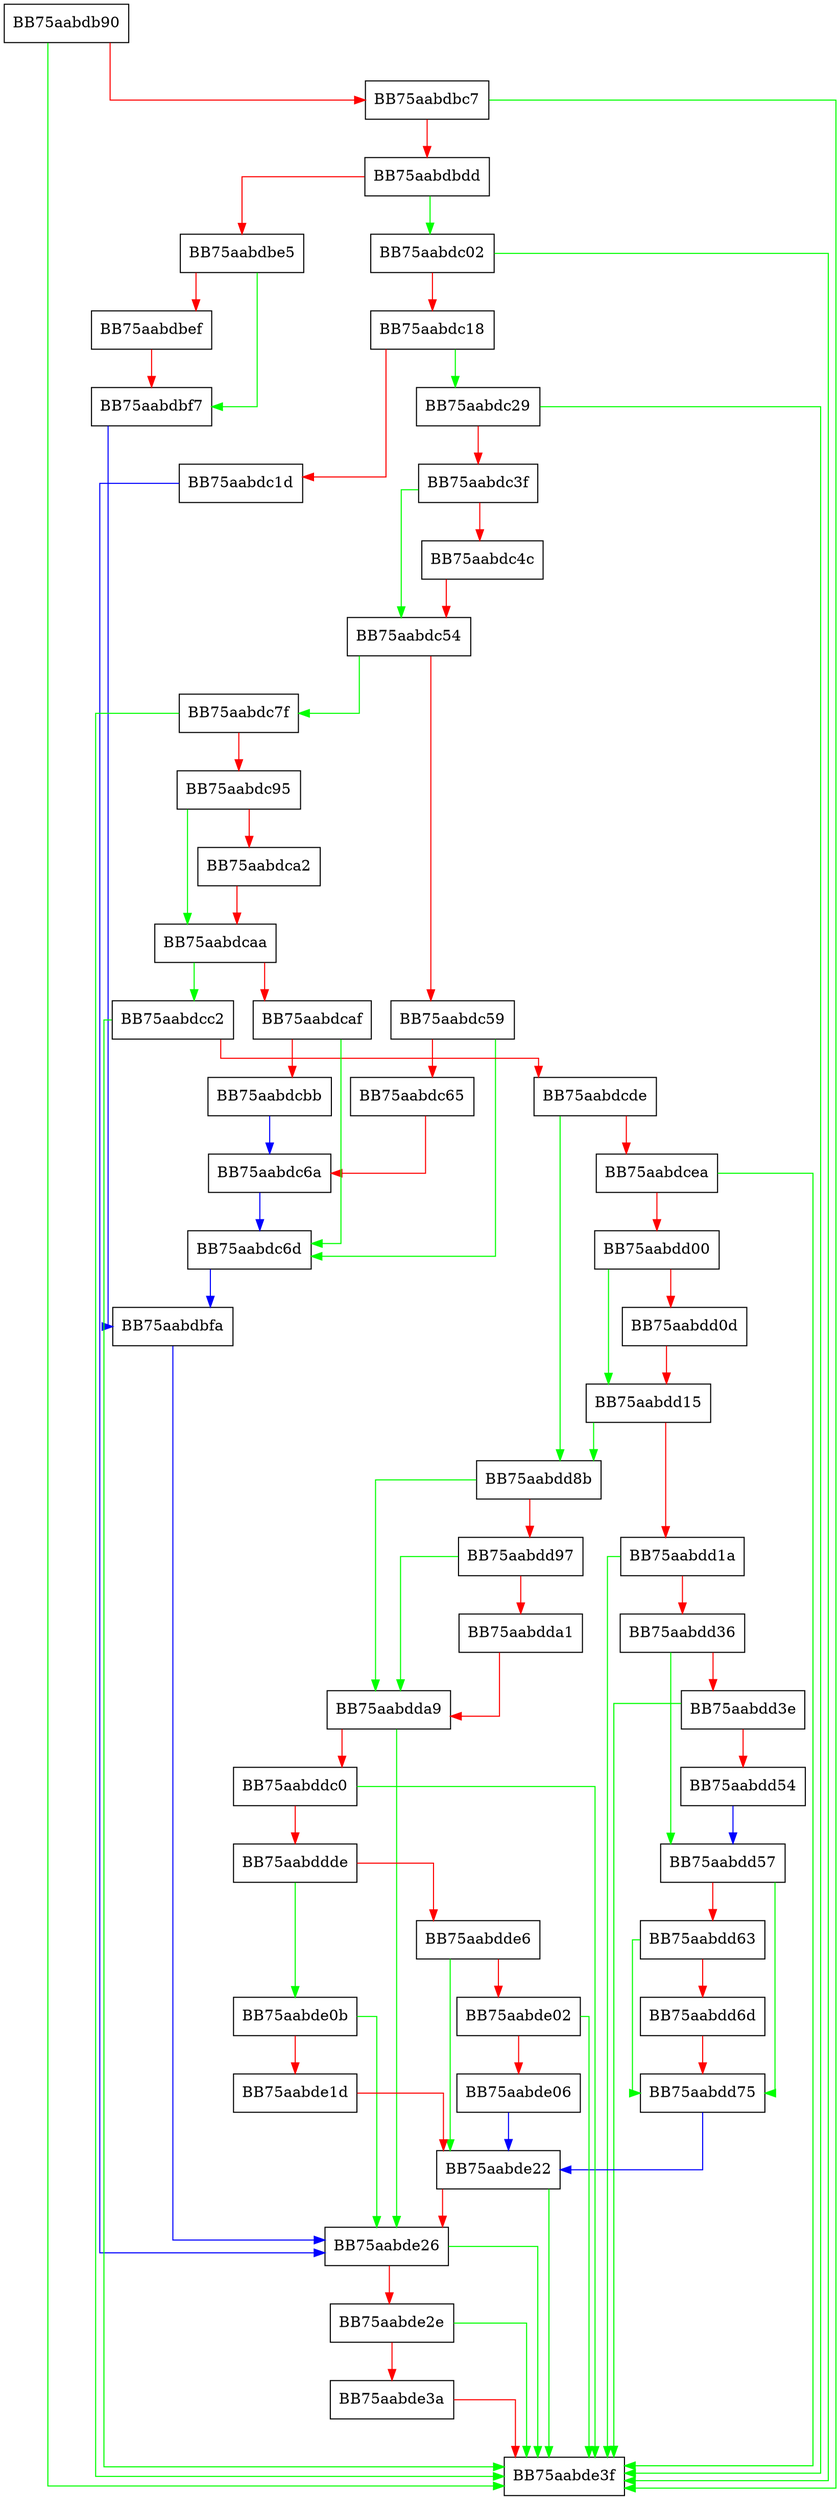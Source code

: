 digraph getLength {
  node [shape="box"];
  graph [splines=ortho];
  BB75aabdb90 -> BB75aabde3f [color="green"];
  BB75aabdb90 -> BB75aabdbc7 [color="red"];
  BB75aabdbc7 -> BB75aabde3f [color="green"];
  BB75aabdbc7 -> BB75aabdbdd [color="red"];
  BB75aabdbdd -> BB75aabdc02 [color="green"];
  BB75aabdbdd -> BB75aabdbe5 [color="red"];
  BB75aabdbe5 -> BB75aabdbf7 [color="green"];
  BB75aabdbe5 -> BB75aabdbef [color="red"];
  BB75aabdbef -> BB75aabdbf7 [color="red"];
  BB75aabdbf7 -> BB75aabdbfa [color="blue"];
  BB75aabdbfa -> BB75aabde26 [color="blue"];
  BB75aabdc02 -> BB75aabde3f [color="green"];
  BB75aabdc02 -> BB75aabdc18 [color="red"];
  BB75aabdc18 -> BB75aabdc29 [color="green"];
  BB75aabdc18 -> BB75aabdc1d [color="red"];
  BB75aabdc1d -> BB75aabde26 [color="blue"];
  BB75aabdc29 -> BB75aabde3f [color="green"];
  BB75aabdc29 -> BB75aabdc3f [color="red"];
  BB75aabdc3f -> BB75aabdc54 [color="green"];
  BB75aabdc3f -> BB75aabdc4c [color="red"];
  BB75aabdc4c -> BB75aabdc54 [color="red"];
  BB75aabdc54 -> BB75aabdc7f [color="green"];
  BB75aabdc54 -> BB75aabdc59 [color="red"];
  BB75aabdc59 -> BB75aabdc6d [color="green"];
  BB75aabdc59 -> BB75aabdc65 [color="red"];
  BB75aabdc65 -> BB75aabdc6a [color="red"];
  BB75aabdc6a -> BB75aabdc6d [color="blue"];
  BB75aabdc6d -> BB75aabdbfa [color="blue"];
  BB75aabdc7f -> BB75aabde3f [color="green"];
  BB75aabdc7f -> BB75aabdc95 [color="red"];
  BB75aabdc95 -> BB75aabdcaa [color="green"];
  BB75aabdc95 -> BB75aabdca2 [color="red"];
  BB75aabdca2 -> BB75aabdcaa [color="red"];
  BB75aabdcaa -> BB75aabdcc2 [color="green"];
  BB75aabdcaa -> BB75aabdcaf [color="red"];
  BB75aabdcaf -> BB75aabdc6d [color="green"];
  BB75aabdcaf -> BB75aabdcbb [color="red"];
  BB75aabdcbb -> BB75aabdc6a [color="blue"];
  BB75aabdcc2 -> BB75aabde3f [color="green"];
  BB75aabdcc2 -> BB75aabdcde [color="red"];
  BB75aabdcde -> BB75aabdd8b [color="green"];
  BB75aabdcde -> BB75aabdcea [color="red"];
  BB75aabdcea -> BB75aabde3f [color="green"];
  BB75aabdcea -> BB75aabdd00 [color="red"];
  BB75aabdd00 -> BB75aabdd15 [color="green"];
  BB75aabdd00 -> BB75aabdd0d [color="red"];
  BB75aabdd0d -> BB75aabdd15 [color="red"];
  BB75aabdd15 -> BB75aabdd8b [color="green"];
  BB75aabdd15 -> BB75aabdd1a [color="red"];
  BB75aabdd1a -> BB75aabde3f [color="green"];
  BB75aabdd1a -> BB75aabdd36 [color="red"];
  BB75aabdd36 -> BB75aabdd57 [color="green"];
  BB75aabdd36 -> BB75aabdd3e [color="red"];
  BB75aabdd3e -> BB75aabde3f [color="green"];
  BB75aabdd3e -> BB75aabdd54 [color="red"];
  BB75aabdd54 -> BB75aabdd57 [color="blue"];
  BB75aabdd57 -> BB75aabdd75 [color="green"];
  BB75aabdd57 -> BB75aabdd63 [color="red"];
  BB75aabdd63 -> BB75aabdd75 [color="green"];
  BB75aabdd63 -> BB75aabdd6d [color="red"];
  BB75aabdd6d -> BB75aabdd75 [color="red"];
  BB75aabdd75 -> BB75aabde22 [color="blue"];
  BB75aabdd8b -> BB75aabdda9 [color="green"];
  BB75aabdd8b -> BB75aabdd97 [color="red"];
  BB75aabdd97 -> BB75aabdda9 [color="green"];
  BB75aabdd97 -> BB75aabdda1 [color="red"];
  BB75aabdda1 -> BB75aabdda9 [color="red"];
  BB75aabdda9 -> BB75aabde26 [color="green"];
  BB75aabdda9 -> BB75aabddc0 [color="red"];
  BB75aabddc0 -> BB75aabde3f [color="green"];
  BB75aabddc0 -> BB75aabddde [color="red"];
  BB75aabddde -> BB75aabde0b [color="green"];
  BB75aabddde -> BB75aabdde6 [color="red"];
  BB75aabdde6 -> BB75aabde22 [color="green"];
  BB75aabdde6 -> BB75aabde02 [color="red"];
  BB75aabde02 -> BB75aabde3f [color="green"];
  BB75aabde02 -> BB75aabde06 [color="red"];
  BB75aabde06 -> BB75aabde22 [color="blue"];
  BB75aabde0b -> BB75aabde26 [color="green"];
  BB75aabde0b -> BB75aabde1d [color="red"];
  BB75aabde1d -> BB75aabde22 [color="red"];
  BB75aabde22 -> BB75aabde3f [color="green"];
  BB75aabde22 -> BB75aabde26 [color="red"];
  BB75aabde26 -> BB75aabde3f [color="green"];
  BB75aabde26 -> BB75aabde2e [color="red"];
  BB75aabde2e -> BB75aabde3f [color="green"];
  BB75aabde2e -> BB75aabde3a [color="red"];
  BB75aabde3a -> BB75aabde3f [color="red"];
}